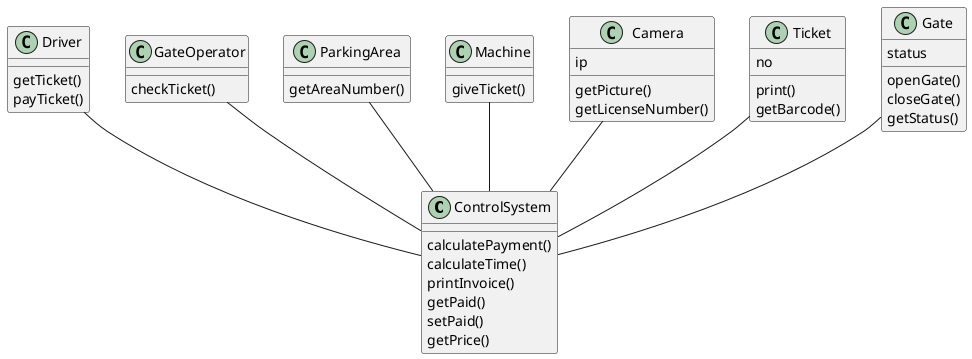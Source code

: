 @startuml
ControlSystem : calculatePayment()
ControlSystem : calculateTime()
Driver : getTicket()
Driver : payTicket()
GateOperator : checkTicket()
ParkingArea : getAreaNumber()
Machine : giveTicket()
Driver -- ControlSystem
GateOperator -- ControlSystem
ParkingArea -- ControlSystem
Machine -- ControlSystem
Camera : ip
Camera : getPicture()
Camera : getLicenseNumber()
ControlSystem : printInvoice()
ControlSystem : getPaid()
ControlSystem : setPaid()
ControlSystem : getPrice()
Ticket : no
Ticket : print()
Ticket : getBarcode()
Gate : status
Gate : openGate()
Gate : closeGate()
Gate : getStatus()
Camera -- ControlSystem
Gate -- ControlSystem
Ticket -- ControlSystem
@enduml